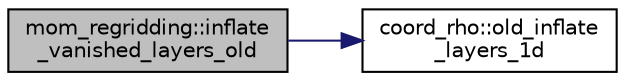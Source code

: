 digraph "mom_regridding::inflate_vanished_layers_old"
{
 // INTERACTIVE_SVG=YES
 // LATEX_PDF_SIZE
  edge [fontname="Helvetica",fontsize="10",labelfontname="Helvetica",labelfontsize="10"];
  node [fontname="Helvetica",fontsize="10",shape=record];
  rankdir="LR";
  Node1 [label="mom_regridding::inflate\l_vanished_layers_old",height=0.2,width=0.4,color="black", fillcolor="grey75", style="filled", fontcolor="black",tooltip=" "];
  Node1 -> Node2 [color="midnightblue",fontsize="10",style="solid",fontname="Helvetica"];
  Node2 [label="coord_rho::old_inflate\l_layers_1d",height=0.2,width=0.4,color="black", fillcolor="white", style="filled",URL="$namespacecoord__rho.html#afbc86f29df8e39eb793d12075d018518",tooltip="Inflate vanished layers to finite (nonzero) width."];
}
